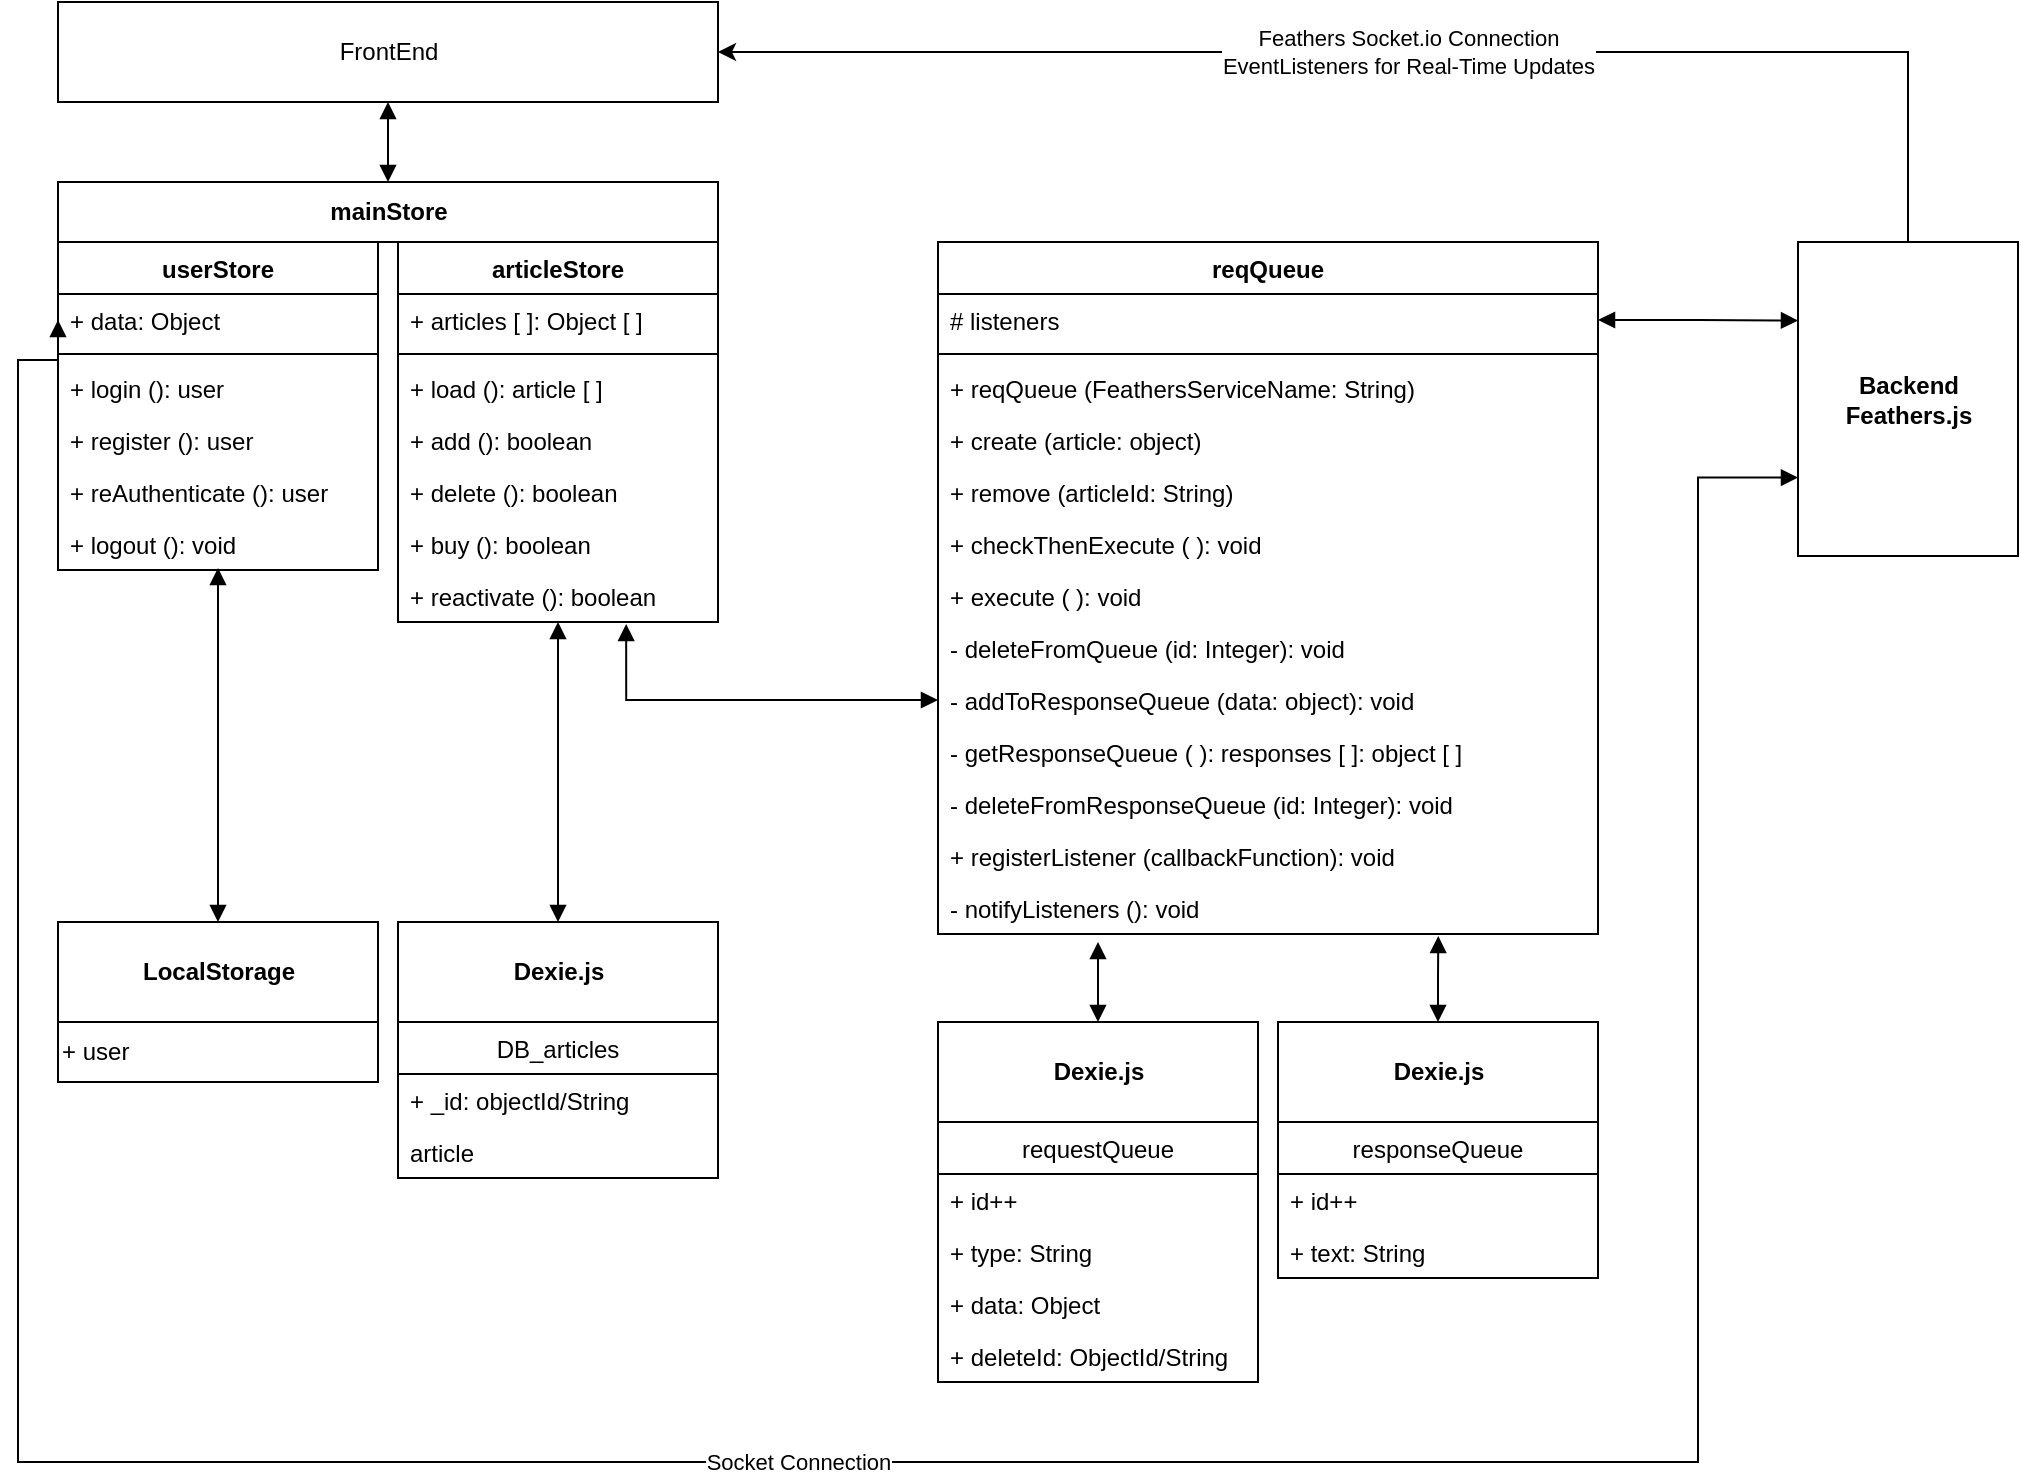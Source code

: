 <mxfile version="13.0.3" type="device"><diagram id="yl1-qzoJ0vRzSAzneYbq" name="Page-1"><mxGraphModel dx="2062" dy="822" grid="1" gridSize="10" guides="1" tooltips="1" connect="1" arrows="1" fold="1" page="1" pageScale="1" pageWidth="1169" pageHeight="827" math="0" shadow="0"><root><mxCell id="0"/><mxCell id="1" parent="0"/><mxCell id="tvI2WMb325YWaJkzozfi-65" style="edgeStyle=orthogonalEdgeStyle;rounded=0;orthogonalLoop=1;jettySize=auto;html=1;exitX=0.5;exitY=1;exitDx=0;exitDy=0;entryX=0.5;entryY=0;entryDx=0;entryDy=0;startArrow=block;startFill=1;endArrow=block;endFill=1;" edge="1" parent="1" source="tvI2WMb325YWaJkzozfi-5" target="tvI2WMb325YWaJkzozfi-10"><mxGeometry relative="1" as="geometry"/></mxCell><mxCell id="tvI2WMb325YWaJkzozfi-5" value="FrontEnd" style="html=1;" vertex="1" parent="1"><mxGeometry x="40" y="70" width="330" height="50" as="geometry"/></mxCell><mxCell id="tvI2WMb325YWaJkzozfi-10" value="&lt;b&gt;mainStore&lt;/b&gt;" style="html=1;" vertex="1" parent="1"><mxGeometry x="40" y="160" width="330" height="30" as="geometry"/></mxCell><mxCell id="tvI2WMb325YWaJkzozfi-63" value="Feathers Socket.io Connection&lt;br&gt;EventListeners for Real-Time Updates" style="edgeStyle=orthogonalEdgeStyle;rounded=0;orthogonalLoop=1;jettySize=auto;html=1;exitX=0.5;exitY=0;exitDx=0;exitDy=0;entryX=1;entryY=0.5;entryDx=0;entryDy=0;" edge="1" parent="1" source="tvI2WMb325YWaJkzozfi-15" target="tvI2WMb325YWaJkzozfi-5"><mxGeometry relative="1" as="geometry"/></mxCell><mxCell id="tvI2WMb325YWaJkzozfi-68" value="Socket Connection" style="edgeStyle=orthogonalEdgeStyle;rounded=0;orthogonalLoop=1;jettySize=auto;html=1;exitX=0;exitY=0.75;exitDx=0;exitDy=0;startArrow=block;startFill=1;endArrow=block;endFill=1;entryX=0;entryY=0.5;entryDx=0;entryDy=0;" edge="1" parent="1" source="tvI2WMb325YWaJkzozfi-15" target="tvI2WMb325YWaJkzozfi-7"><mxGeometry x="0.006" relative="1" as="geometry"><mxPoint x="120" y="160" as="targetPoint"/><Array as="points"><mxPoint x="860" y="308"/><mxPoint x="860" y="800"/><mxPoint x="20" y="800"/><mxPoint x="20" y="249"/><mxPoint x="40" y="249"/></Array><mxPoint as="offset"/></mxGeometry></mxCell><mxCell id="tvI2WMb325YWaJkzozfi-15" value="Backend&lt;br&gt;Feathers.js" style="html=1;fontStyle=1" vertex="1" parent="1"><mxGeometry x="910" y="190" width="110" height="157" as="geometry"/></mxCell><mxCell id="tvI2WMb325YWaJkzozfi-66" style="edgeStyle=orthogonalEdgeStyle;rounded=0;orthogonalLoop=1;jettySize=auto;html=1;exitX=0.5;exitY=0;exitDx=0;exitDy=0;entryX=0.5;entryY=1;entryDx=0;entryDy=0;entryPerimeter=0;startArrow=block;startFill=1;endArrow=block;endFill=1;" edge="1" parent="1" source="tvI2WMb325YWaJkzozfi-16" target="tvI2WMb325YWaJkzozfi-51"><mxGeometry relative="1" as="geometry"/></mxCell><mxCell id="tvI2WMb325YWaJkzozfi-16" value="Dexie.js" style="html=1;fontStyle=1" vertex="1" parent="1"><mxGeometry x="210" y="530" width="160" height="50" as="geometry"/></mxCell><mxCell id="tvI2WMb325YWaJkzozfi-67" style="edgeStyle=orthogonalEdgeStyle;rounded=0;orthogonalLoop=1;jettySize=auto;html=1;exitX=0.5;exitY=0;exitDx=0;exitDy=0;entryX=0.5;entryY=0.962;entryDx=0;entryDy=0;entryPerimeter=0;startArrow=block;startFill=1;endArrow=block;endFill=1;" edge="1" parent="1" source="tvI2WMb325YWaJkzozfi-29" target="tvI2WMb325YWaJkzozfi-54"><mxGeometry relative="1" as="geometry"/></mxCell><mxCell id="tvI2WMb325YWaJkzozfi-29" value="LocalStorage" style="html=1;fontStyle=1" vertex="1" parent="1"><mxGeometry x="40" y="530" width="160" height="50" as="geometry"/></mxCell><mxCell id="tvI2WMb325YWaJkzozfi-32" value="+ user" style="html=1;align=left;" vertex="1" parent="1"><mxGeometry x="40" y="580" width="160" height="30" as="geometry"/></mxCell><mxCell id="tvI2WMb325YWaJkzozfi-70" style="edgeStyle=orthogonalEdgeStyle;rounded=0;orthogonalLoop=1;jettySize=auto;html=1;exitX=0.5;exitY=0;exitDx=0;exitDy=0;startArrow=block;startFill=1;endArrow=block;endFill=1;" edge="1" parent="1" source="tvI2WMb325YWaJkzozfi-33"><mxGeometry relative="1" as="geometry"><mxPoint x="560" y="540" as="targetPoint"/></mxGeometry></mxCell><mxCell id="tvI2WMb325YWaJkzozfi-33" value="Dexie.js" style="html=1;fontStyle=1" vertex="1" parent="1"><mxGeometry x="480" y="580" width="160" height="50" as="geometry"/></mxCell><mxCell id="tvI2WMb325YWaJkzozfi-71" style="edgeStyle=orthogonalEdgeStyle;rounded=0;orthogonalLoop=1;jettySize=auto;html=1;exitX=0.5;exitY=0;exitDx=0;exitDy=0;entryX=0.758;entryY=1.038;entryDx=0;entryDy=0;entryPerimeter=0;startArrow=block;startFill=1;endArrow=block;endFill=1;" edge="1" parent="1" source="tvI2WMb325YWaJkzozfi-38" target="tvI2WMb325YWaJkzozfi-74"><mxGeometry relative="1" as="geometry"/></mxCell><mxCell id="tvI2WMb325YWaJkzozfi-38" value="Dexie.js" style="html=1;fontStyle=1" vertex="1" parent="1"><mxGeometry x="650" y="580" width="160" height="50" as="geometry"/></mxCell><mxCell id="tvI2WMb325YWaJkzozfi-69" style="edgeStyle=orthogonalEdgeStyle;rounded=0;orthogonalLoop=1;jettySize=auto;html=1;exitX=0;exitY=0.5;exitDx=0;exitDy=0;entryX=0.713;entryY=1.038;entryDx=0;entryDy=0;entryPerimeter=0;startArrow=block;startFill=1;endArrow=block;endFill=1;" edge="1" parent="1" source="tvI2WMb325YWaJkzozfi-60" target="tvI2WMb325YWaJkzozfi-51"><mxGeometry relative="1" as="geometry"/></mxCell><mxCell id="tvI2WMb325YWaJkzozfi-72" style="edgeStyle=orthogonalEdgeStyle;rounded=0;orthogonalLoop=1;jettySize=auto;html=1;exitX=1;exitY=0.5;exitDx=0;exitDy=0;entryX=0;entryY=0.25;entryDx=0;entryDy=0;startArrow=block;startFill=1;endArrow=block;endFill=1;" edge="1" parent="1" source="tvI2WMb325YWaJkzozfi-12" target="tvI2WMb325YWaJkzozfi-15"><mxGeometry relative="1" as="geometry"/></mxCell><mxCell id="tvI2WMb325YWaJkzozfi-11" value="reqQueue" style="swimlane;fontStyle=1;align=center;verticalAlign=top;childLayout=stackLayout;horizontal=1;startSize=26;horizontalStack=0;resizeParent=1;resizeParentMax=0;resizeLast=0;collapsible=1;marginBottom=0;" vertex="1" parent="1"><mxGeometry x="480" y="190" width="330" height="346" as="geometry"/></mxCell><mxCell id="tvI2WMb325YWaJkzozfi-12" value="# listeners" style="text;strokeColor=none;fillColor=none;align=left;verticalAlign=top;spacingLeft=4;spacingRight=4;overflow=hidden;rotatable=0;points=[[0,0.5],[1,0.5]];portConstraint=eastwest;" vertex="1" parent="tvI2WMb325YWaJkzozfi-11"><mxGeometry y="26" width="330" height="26" as="geometry"/></mxCell><mxCell id="tvI2WMb325YWaJkzozfi-13" value="" style="line;strokeWidth=1;fillColor=none;align=left;verticalAlign=middle;spacingTop=-1;spacingLeft=3;spacingRight=3;rotatable=0;labelPosition=right;points=[];portConstraint=eastwest;" vertex="1" parent="tvI2WMb325YWaJkzozfi-11"><mxGeometry y="52" width="330" height="8" as="geometry"/></mxCell><mxCell id="tvI2WMb325YWaJkzozfi-14" value="+ reqQueue (FeathersServiceName: String)" style="text;strokeColor=none;fillColor=none;align=left;verticalAlign=top;spacingLeft=4;spacingRight=4;overflow=hidden;rotatable=0;points=[[0,0.5],[1,0.5]];portConstraint=eastwest;" vertex="1" parent="tvI2WMb325YWaJkzozfi-11"><mxGeometry y="60" width="330" height="26" as="geometry"/></mxCell><mxCell id="tvI2WMb325YWaJkzozfi-55" value="+ create (article: object)" style="text;strokeColor=none;fillColor=none;align=left;verticalAlign=top;spacingLeft=4;spacingRight=4;overflow=hidden;rotatable=0;points=[[0,0.5],[1,0.5]];portConstraint=eastwest;" vertex="1" parent="tvI2WMb325YWaJkzozfi-11"><mxGeometry y="86" width="330" height="26" as="geometry"/></mxCell><mxCell id="tvI2WMb325YWaJkzozfi-56" value="+ remove (articleId: String)" style="text;strokeColor=none;fillColor=none;align=left;verticalAlign=top;spacingLeft=4;spacingRight=4;overflow=hidden;rotatable=0;points=[[0,0.5],[1,0.5]];portConstraint=eastwest;" vertex="1" parent="tvI2WMb325YWaJkzozfi-11"><mxGeometry y="112" width="330" height="26" as="geometry"/></mxCell><mxCell id="tvI2WMb325YWaJkzozfi-57" value="+ checkThenExecute ( ): void" style="text;strokeColor=none;fillColor=none;align=left;verticalAlign=top;spacingLeft=4;spacingRight=4;overflow=hidden;rotatable=0;points=[[0,0.5],[1,0.5]];portConstraint=eastwest;" vertex="1" parent="tvI2WMb325YWaJkzozfi-11"><mxGeometry y="138" width="330" height="26" as="geometry"/></mxCell><mxCell id="tvI2WMb325YWaJkzozfi-58" value="+ execute ( ): void" style="text;strokeColor=none;fillColor=none;align=left;verticalAlign=top;spacingLeft=4;spacingRight=4;overflow=hidden;rotatable=0;points=[[0,0.5],[1,0.5]];portConstraint=eastwest;" vertex="1" parent="tvI2WMb325YWaJkzozfi-11"><mxGeometry y="164" width="330" height="26" as="geometry"/></mxCell><mxCell id="tvI2WMb325YWaJkzozfi-59" value="- deleteFromQueue (id: Integer): void" style="text;strokeColor=none;fillColor=none;align=left;verticalAlign=top;spacingLeft=4;spacingRight=4;overflow=hidden;rotatable=0;points=[[0,0.5],[1,0.5]];portConstraint=eastwest;" vertex="1" parent="tvI2WMb325YWaJkzozfi-11"><mxGeometry y="190" width="330" height="26" as="geometry"/></mxCell><mxCell id="tvI2WMb325YWaJkzozfi-60" value="- addToResponseQueue (data: object): void" style="text;strokeColor=none;fillColor=none;align=left;verticalAlign=top;spacingLeft=4;spacingRight=4;overflow=hidden;rotatable=0;points=[[0,0.5],[1,0.5]];portConstraint=eastwest;" vertex="1" parent="tvI2WMb325YWaJkzozfi-11"><mxGeometry y="216" width="330" height="26" as="geometry"/></mxCell><mxCell id="tvI2WMb325YWaJkzozfi-61" value="- getResponseQueue ( ): responses [ ]: object [ ]" style="text;strokeColor=none;fillColor=none;align=left;verticalAlign=top;spacingLeft=4;spacingRight=4;overflow=hidden;rotatable=0;points=[[0,0.5],[1,0.5]];portConstraint=eastwest;" vertex="1" parent="tvI2WMb325YWaJkzozfi-11"><mxGeometry y="242" width="330" height="26" as="geometry"/></mxCell><mxCell id="tvI2WMb325YWaJkzozfi-62" value="- deleteFromResponseQueue (id: Integer): void" style="text;strokeColor=none;fillColor=none;align=left;verticalAlign=top;spacingLeft=4;spacingRight=4;overflow=hidden;rotatable=0;points=[[0,0.5],[1,0.5]];portConstraint=eastwest;" vertex="1" parent="tvI2WMb325YWaJkzozfi-11"><mxGeometry y="268" width="330" height="26" as="geometry"/></mxCell><mxCell id="tvI2WMb325YWaJkzozfi-73" value="+ registerListener (callbackFunction): void" style="text;strokeColor=none;fillColor=none;align=left;verticalAlign=top;spacingLeft=4;spacingRight=4;overflow=hidden;rotatable=0;points=[[0,0.5],[1,0.5]];portConstraint=eastwest;" vertex="1" parent="tvI2WMb325YWaJkzozfi-11"><mxGeometry y="294" width="330" height="26" as="geometry"/></mxCell><mxCell id="tvI2WMb325YWaJkzozfi-74" value="- notifyListeners (): void" style="text;strokeColor=none;fillColor=none;align=left;verticalAlign=top;spacingLeft=4;spacingRight=4;overflow=hidden;rotatable=0;points=[[0,0.5],[1,0.5]];portConstraint=eastwest;" vertex="1" parent="tvI2WMb325YWaJkzozfi-11"><mxGeometry y="320" width="330" height="26" as="geometry"/></mxCell><mxCell id="tvI2WMb325YWaJkzozfi-6" value="userStore" style="swimlane;fontStyle=1;align=center;verticalAlign=top;childLayout=stackLayout;horizontal=1;startSize=26;horizontalStack=0;resizeParent=1;resizeParentMax=0;resizeLast=0;collapsible=1;marginBottom=0;" vertex="1" parent="1"><mxGeometry x="40" y="190" width="160" height="164" as="geometry"/></mxCell><mxCell id="tvI2WMb325YWaJkzozfi-7" value="+ data: Object" style="text;strokeColor=none;fillColor=none;align=left;verticalAlign=top;spacingLeft=4;spacingRight=4;overflow=hidden;rotatable=0;points=[[0,0.5],[1,0.5]];portConstraint=eastwest;" vertex="1" parent="tvI2WMb325YWaJkzozfi-6"><mxGeometry y="26" width="160" height="26" as="geometry"/></mxCell><mxCell id="tvI2WMb325YWaJkzozfi-8" value="" style="line;strokeWidth=1;fillColor=none;align=left;verticalAlign=middle;spacingTop=-1;spacingLeft=3;spacingRight=3;rotatable=0;labelPosition=right;points=[];portConstraint=eastwest;" vertex="1" parent="tvI2WMb325YWaJkzozfi-6"><mxGeometry y="52" width="160" height="8" as="geometry"/></mxCell><mxCell id="tvI2WMb325YWaJkzozfi-9" value="+ login (): user" style="text;strokeColor=none;fillColor=none;align=left;verticalAlign=top;spacingLeft=4;spacingRight=4;overflow=hidden;rotatable=0;points=[[0,0.5],[1,0.5]];portConstraint=eastwest;" vertex="1" parent="tvI2WMb325YWaJkzozfi-6"><mxGeometry y="60" width="160" height="26" as="geometry"/></mxCell><mxCell id="tvI2WMb325YWaJkzozfi-52" value="+ register (): user" style="text;strokeColor=none;fillColor=none;align=left;verticalAlign=top;spacingLeft=4;spacingRight=4;overflow=hidden;rotatable=0;points=[[0,0.5],[1,0.5]];portConstraint=eastwest;" vertex="1" parent="tvI2WMb325YWaJkzozfi-6"><mxGeometry y="86" width="160" height="26" as="geometry"/></mxCell><mxCell id="tvI2WMb325YWaJkzozfi-53" value="+ reAuthenticate (): user" style="text;strokeColor=none;fillColor=none;align=left;verticalAlign=top;spacingLeft=4;spacingRight=4;overflow=hidden;rotatable=0;points=[[0,0.5],[1,0.5]];portConstraint=eastwest;" vertex="1" parent="tvI2WMb325YWaJkzozfi-6"><mxGeometry y="112" width="160" height="26" as="geometry"/></mxCell><mxCell id="tvI2WMb325YWaJkzozfi-54" value="+ logout (): void" style="text;strokeColor=none;fillColor=none;align=left;verticalAlign=top;spacingLeft=4;spacingRight=4;overflow=hidden;rotatable=0;points=[[0,0.5],[1,0.5]];portConstraint=eastwest;" vertex="1" parent="tvI2WMb325YWaJkzozfi-6"><mxGeometry y="138" width="160" height="26" as="geometry"/></mxCell><mxCell id="tvI2WMb325YWaJkzozfi-1" value="articleStore" style="swimlane;fontStyle=1;align=center;verticalAlign=top;childLayout=stackLayout;horizontal=1;startSize=26;horizontalStack=0;resizeParent=1;resizeParentMax=0;resizeLast=0;collapsible=1;marginBottom=0;" vertex="1" parent="1"><mxGeometry x="210" y="190" width="160" height="190" as="geometry"/></mxCell><mxCell id="tvI2WMb325YWaJkzozfi-2" value="+ articles [ ]: Object [ ]" style="text;strokeColor=none;fillColor=none;align=left;verticalAlign=top;spacingLeft=4;spacingRight=4;overflow=hidden;rotatable=0;points=[[0,0.5],[1,0.5]];portConstraint=eastwest;" vertex="1" parent="tvI2WMb325YWaJkzozfi-1"><mxGeometry y="26" width="160" height="26" as="geometry"/></mxCell><mxCell id="tvI2WMb325YWaJkzozfi-3" value="" style="line;strokeWidth=1;fillColor=none;align=left;verticalAlign=middle;spacingTop=-1;spacingLeft=3;spacingRight=3;rotatable=0;labelPosition=right;points=[];portConstraint=eastwest;" vertex="1" parent="tvI2WMb325YWaJkzozfi-1"><mxGeometry y="52" width="160" height="8" as="geometry"/></mxCell><mxCell id="tvI2WMb325YWaJkzozfi-4" value="+ load (): article [ ]" style="text;strokeColor=none;fillColor=none;align=left;verticalAlign=top;spacingLeft=4;spacingRight=4;overflow=hidden;rotatable=0;points=[[0,0.5],[1,0.5]];portConstraint=eastwest;" vertex="1" parent="tvI2WMb325YWaJkzozfi-1"><mxGeometry y="60" width="160" height="26" as="geometry"/></mxCell><mxCell id="tvI2WMb325YWaJkzozfi-48" value="+ add (): boolean" style="text;strokeColor=none;fillColor=none;align=left;verticalAlign=top;spacingLeft=4;spacingRight=4;overflow=hidden;rotatable=0;points=[[0,0.5],[1,0.5]];portConstraint=eastwest;" vertex="1" parent="tvI2WMb325YWaJkzozfi-1"><mxGeometry y="86" width="160" height="26" as="geometry"/></mxCell><mxCell id="tvI2WMb325YWaJkzozfi-49" value="+ delete (): boolean" style="text;strokeColor=none;fillColor=none;align=left;verticalAlign=top;spacingLeft=4;spacingRight=4;overflow=hidden;rotatable=0;points=[[0,0.5],[1,0.5]];portConstraint=eastwest;" vertex="1" parent="tvI2WMb325YWaJkzozfi-1"><mxGeometry y="112" width="160" height="26" as="geometry"/></mxCell><mxCell id="tvI2WMb325YWaJkzozfi-50" value="+ buy (): boolean" style="text;strokeColor=none;fillColor=none;align=left;verticalAlign=top;spacingLeft=4;spacingRight=4;overflow=hidden;rotatable=0;points=[[0,0.5],[1,0.5]];portConstraint=eastwest;" vertex="1" parent="tvI2WMb325YWaJkzozfi-1"><mxGeometry y="138" width="160" height="26" as="geometry"/></mxCell><mxCell id="tvI2WMb325YWaJkzozfi-51" value="+ reactivate (): boolean" style="text;strokeColor=none;fillColor=none;align=left;verticalAlign=top;spacingLeft=4;spacingRight=4;overflow=hidden;rotatable=0;points=[[0,0.5],[1,0.5]];portConstraint=eastwest;" vertex="1" parent="tvI2WMb325YWaJkzozfi-1"><mxGeometry y="164" width="160" height="26" as="geometry"/></mxCell><mxCell id="tvI2WMb325YWaJkzozfi-25" value="DB_articles" style="swimlane;fontStyle=0;childLayout=stackLayout;horizontal=1;startSize=26;fillColor=none;horizontalStack=0;resizeParent=1;resizeParentMax=0;resizeLast=0;collapsible=1;marginBottom=0;" vertex="1" parent="1"><mxGeometry x="210" y="580" width="160" height="78" as="geometry"/></mxCell><mxCell id="tvI2WMb325YWaJkzozfi-26" value="+ _id: objectId/String" style="text;strokeColor=none;fillColor=none;align=left;verticalAlign=top;spacingLeft=4;spacingRight=4;overflow=hidden;rotatable=0;points=[[0,0.5],[1,0.5]];portConstraint=eastwest;" vertex="1" parent="tvI2WMb325YWaJkzozfi-25"><mxGeometry y="26" width="160" height="26" as="geometry"/></mxCell><mxCell id="tvI2WMb325YWaJkzozfi-27" value="article" style="text;strokeColor=none;fillColor=none;align=left;verticalAlign=top;spacingLeft=4;spacingRight=4;overflow=hidden;rotatable=0;points=[[0,0.5],[1,0.5]];portConstraint=eastwest;" vertex="1" parent="tvI2WMb325YWaJkzozfi-25"><mxGeometry y="52" width="160" height="26" as="geometry"/></mxCell><mxCell id="tvI2WMb325YWaJkzozfi-34" value="requestQueue" style="swimlane;fontStyle=0;childLayout=stackLayout;horizontal=1;startSize=26;fillColor=none;horizontalStack=0;resizeParent=1;resizeParentMax=0;resizeLast=0;collapsible=1;marginBottom=0;" vertex="1" parent="1"><mxGeometry x="480" y="630" width="160" height="130" as="geometry"/></mxCell><mxCell id="tvI2WMb325YWaJkzozfi-35" value="+ id++" style="text;strokeColor=none;fillColor=none;align=left;verticalAlign=top;spacingLeft=4;spacingRight=4;overflow=hidden;rotatable=0;points=[[0,0.5],[1,0.5]];portConstraint=eastwest;" vertex="1" parent="tvI2WMb325YWaJkzozfi-34"><mxGeometry y="26" width="160" height="26" as="geometry"/></mxCell><mxCell id="tvI2WMb325YWaJkzozfi-36" value="+ type: String" style="text;strokeColor=none;fillColor=none;align=left;verticalAlign=top;spacingLeft=4;spacingRight=4;overflow=hidden;rotatable=0;points=[[0,0.5],[1,0.5]];portConstraint=eastwest;" vertex="1" parent="tvI2WMb325YWaJkzozfi-34"><mxGeometry y="52" width="160" height="26" as="geometry"/></mxCell><mxCell id="tvI2WMb325YWaJkzozfi-37" value="+ data: Object" style="text;strokeColor=none;fillColor=none;align=left;verticalAlign=top;spacingLeft=4;spacingRight=4;overflow=hidden;rotatable=0;points=[[0,0.5],[1,0.5]];portConstraint=eastwest;" vertex="1" parent="tvI2WMb325YWaJkzozfi-34"><mxGeometry y="78" width="160" height="26" as="geometry"/></mxCell><mxCell id="tvI2WMb325YWaJkzozfi-47" value="+ deleteId: ObjectId/String" style="text;strokeColor=none;fillColor=none;align=left;verticalAlign=top;spacingLeft=4;spacingRight=4;overflow=hidden;rotatable=0;points=[[0,0.5],[1,0.5]];portConstraint=eastwest;" vertex="1" parent="tvI2WMb325YWaJkzozfi-34"><mxGeometry y="104" width="160" height="26" as="geometry"/></mxCell><mxCell id="tvI2WMb325YWaJkzozfi-39" value="responseQueue" style="swimlane;fontStyle=0;childLayout=stackLayout;horizontal=1;startSize=26;fillColor=none;horizontalStack=0;resizeParent=1;resizeParentMax=0;resizeLast=0;collapsible=1;marginBottom=0;" vertex="1" parent="1"><mxGeometry x="650" y="630" width="160" height="78" as="geometry"/></mxCell><mxCell id="tvI2WMb325YWaJkzozfi-40" value="+ id++" style="text;strokeColor=none;fillColor=none;align=left;verticalAlign=top;spacingLeft=4;spacingRight=4;overflow=hidden;rotatable=0;points=[[0,0.5],[1,0.5]];portConstraint=eastwest;" vertex="1" parent="tvI2WMb325YWaJkzozfi-39"><mxGeometry y="26" width="160" height="26" as="geometry"/></mxCell><mxCell id="tvI2WMb325YWaJkzozfi-41" value="+ text: String" style="text;strokeColor=none;fillColor=none;align=left;verticalAlign=top;spacingLeft=4;spacingRight=4;overflow=hidden;rotatable=0;points=[[0,0.5],[1,0.5]];portConstraint=eastwest;" vertex="1" parent="tvI2WMb325YWaJkzozfi-39"><mxGeometry y="52" width="160" height="26" as="geometry"/></mxCell></root></mxGraphModel></diagram></mxfile>